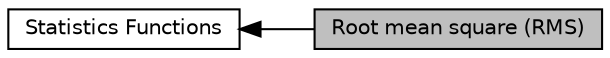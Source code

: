 digraph "Root mean square (RMS)"
{
  edge [fontname="Helvetica",fontsize="10",labelfontname="Helvetica",labelfontsize="10"];
  node [fontname="Helvetica",fontsize="10",shape=record];
  rankdir=LR;
  Node1 [label="Statistics Functions",height=0.2,width=0.4,color="black", fillcolor="white", style="filled",URL="$group__group_stats.html"];
  Node0 [label="Root mean square (RMS)",height=0.2,width=0.4,color="black", fillcolor="grey75", style="filled", fontcolor="black"];
  Node1->Node0 [shape=plaintext, dir="back", style="solid"];
}
